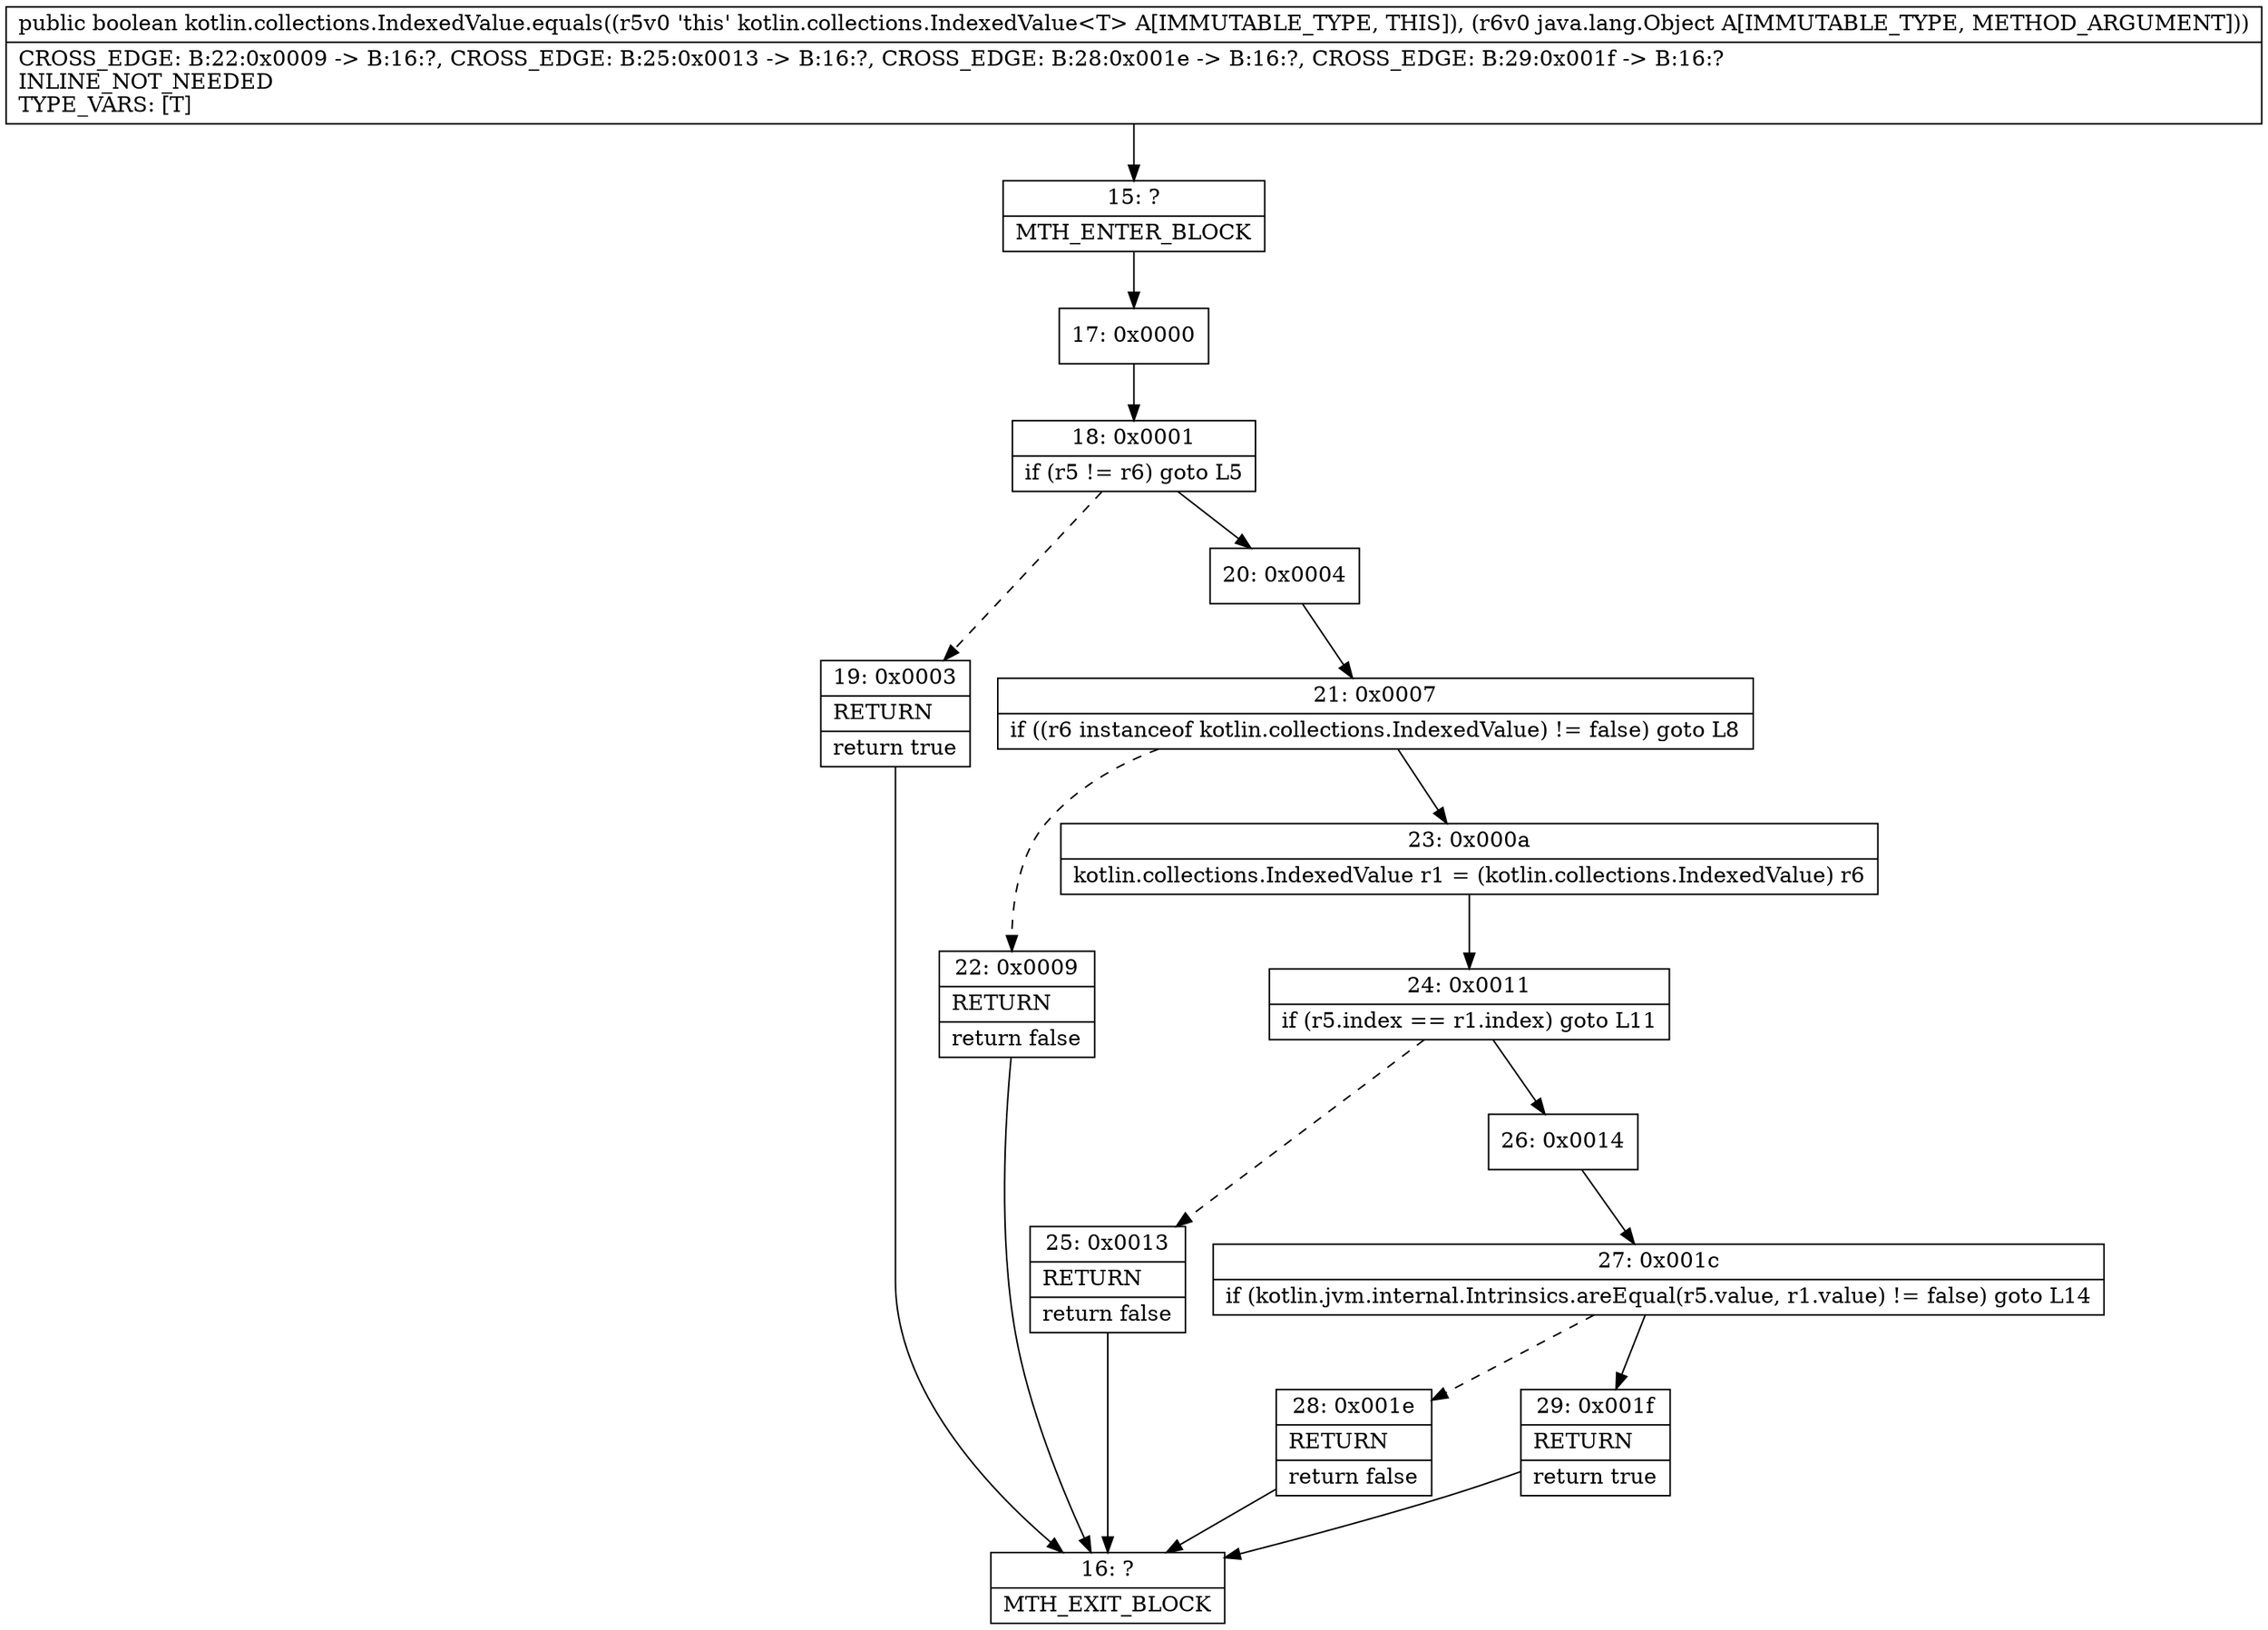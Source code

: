 digraph "CFG forkotlin.collections.IndexedValue.equals(Ljava\/lang\/Object;)Z" {
Node_15 [shape=record,label="{15\:\ ?|MTH_ENTER_BLOCK\l}"];
Node_17 [shape=record,label="{17\:\ 0x0000}"];
Node_18 [shape=record,label="{18\:\ 0x0001|if (r5 != r6) goto L5\l}"];
Node_19 [shape=record,label="{19\:\ 0x0003|RETURN\l|return true\l}"];
Node_16 [shape=record,label="{16\:\ ?|MTH_EXIT_BLOCK\l}"];
Node_20 [shape=record,label="{20\:\ 0x0004}"];
Node_21 [shape=record,label="{21\:\ 0x0007|if ((r6 instanceof kotlin.collections.IndexedValue) != false) goto L8\l}"];
Node_22 [shape=record,label="{22\:\ 0x0009|RETURN\l|return false\l}"];
Node_23 [shape=record,label="{23\:\ 0x000a|kotlin.collections.IndexedValue r1 = (kotlin.collections.IndexedValue) r6\l}"];
Node_24 [shape=record,label="{24\:\ 0x0011|if (r5.index == r1.index) goto L11\l}"];
Node_25 [shape=record,label="{25\:\ 0x0013|RETURN\l|return false\l}"];
Node_26 [shape=record,label="{26\:\ 0x0014}"];
Node_27 [shape=record,label="{27\:\ 0x001c|if (kotlin.jvm.internal.Intrinsics.areEqual(r5.value, r1.value) != false) goto L14\l}"];
Node_28 [shape=record,label="{28\:\ 0x001e|RETURN\l|return false\l}"];
Node_29 [shape=record,label="{29\:\ 0x001f|RETURN\l|return true\l}"];
MethodNode[shape=record,label="{public boolean kotlin.collections.IndexedValue.equals((r5v0 'this' kotlin.collections.IndexedValue\<T\> A[IMMUTABLE_TYPE, THIS]), (r6v0 java.lang.Object A[IMMUTABLE_TYPE, METHOD_ARGUMENT]))  | CROSS_EDGE: B:22:0x0009 \-\> B:16:?, CROSS_EDGE: B:25:0x0013 \-\> B:16:?, CROSS_EDGE: B:28:0x001e \-\> B:16:?, CROSS_EDGE: B:29:0x001f \-\> B:16:?\lINLINE_NOT_NEEDED\lTYPE_VARS: [T]\l}"];
MethodNode -> Node_15;Node_15 -> Node_17;
Node_17 -> Node_18;
Node_18 -> Node_19[style=dashed];
Node_18 -> Node_20;
Node_19 -> Node_16;
Node_20 -> Node_21;
Node_21 -> Node_22[style=dashed];
Node_21 -> Node_23;
Node_22 -> Node_16;
Node_23 -> Node_24;
Node_24 -> Node_25[style=dashed];
Node_24 -> Node_26;
Node_25 -> Node_16;
Node_26 -> Node_27;
Node_27 -> Node_28[style=dashed];
Node_27 -> Node_29;
Node_28 -> Node_16;
Node_29 -> Node_16;
}


